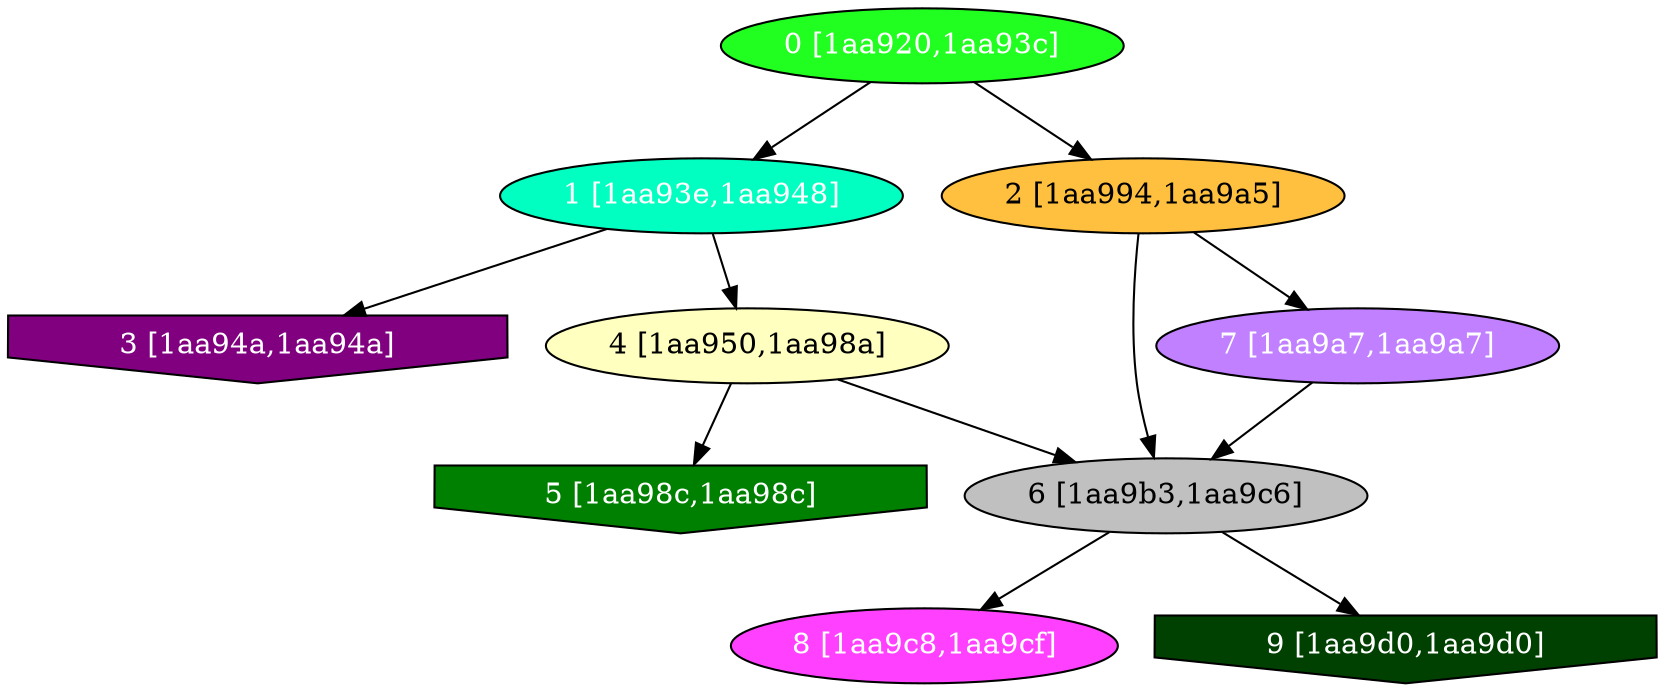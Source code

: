 diGraph libnss3{
	libnss3_0  [style=filled fillcolor="#20FF20" fontcolor="#ffffff" shape=oval label="0 [1aa920,1aa93c]"]
	libnss3_1  [style=filled fillcolor="#00FFC0" fontcolor="#ffffff" shape=oval label="1 [1aa93e,1aa948]"]
	libnss3_2  [style=filled fillcolor="#FFC040" fontcolor="#000000" shape=oval label="2 [1aa994,1aa9a5]"]
	libnss3_3  [style=filled fillcolor="#800080" fontcolor="#ffffff" shape=invhouse label="3 [1aa94a,1aa94a]"]
	libnss3_4  [style=filled fillcolor="#FFFFC0" fontcolor="#000000" shape=oval label="4 [1aa950,1aa98a]"]
	libnss3_5  [style=filled fillcolor="#008000" fontcolor="#ffffff" shape=invhouse label="5 [1aa98c,1aa98c]"]
	libnss3_6  [style=filled fillcolor="#C0C0C0" fontcolor="#000000" shape=oval label="6 [1aa9b3,1aa9c6]"]
	libnss3_7  [style=filled fillcolor="#C080FF" fontcolor="#ffffff" shape=oval label="7 [1aa9a7,1aa9a7]"]
	libnss3_8  [style=filled fillcolor="#FF40FF" fontcolor="#ffffff" shape=oval label="8 [1aa9c8,1aa9cf]"]
	libnss3_9  [style=filled fillcolor="#004000" fontcolor="#ffffff" shape=invhouse label="9 [1aa9d0,1aa9d0]"]

	libnss3_0 -> libnss3_1
	libnss3_0 -> libnss3_2
	libnss3_1 -> libnss3_3
	libnss3_1 -> libnss3_4
	libnss3_2 -> libnss3_6
	libnss3_2 -> libnss3_7
	libnss3_4 -> libnss3_5
	libnss3_4 -> libnss3_6
	libnss3_6 -> libnss3_8
	libnss3_6 -> libnss3_9
	libnss3_7 -> libnss3_6
}